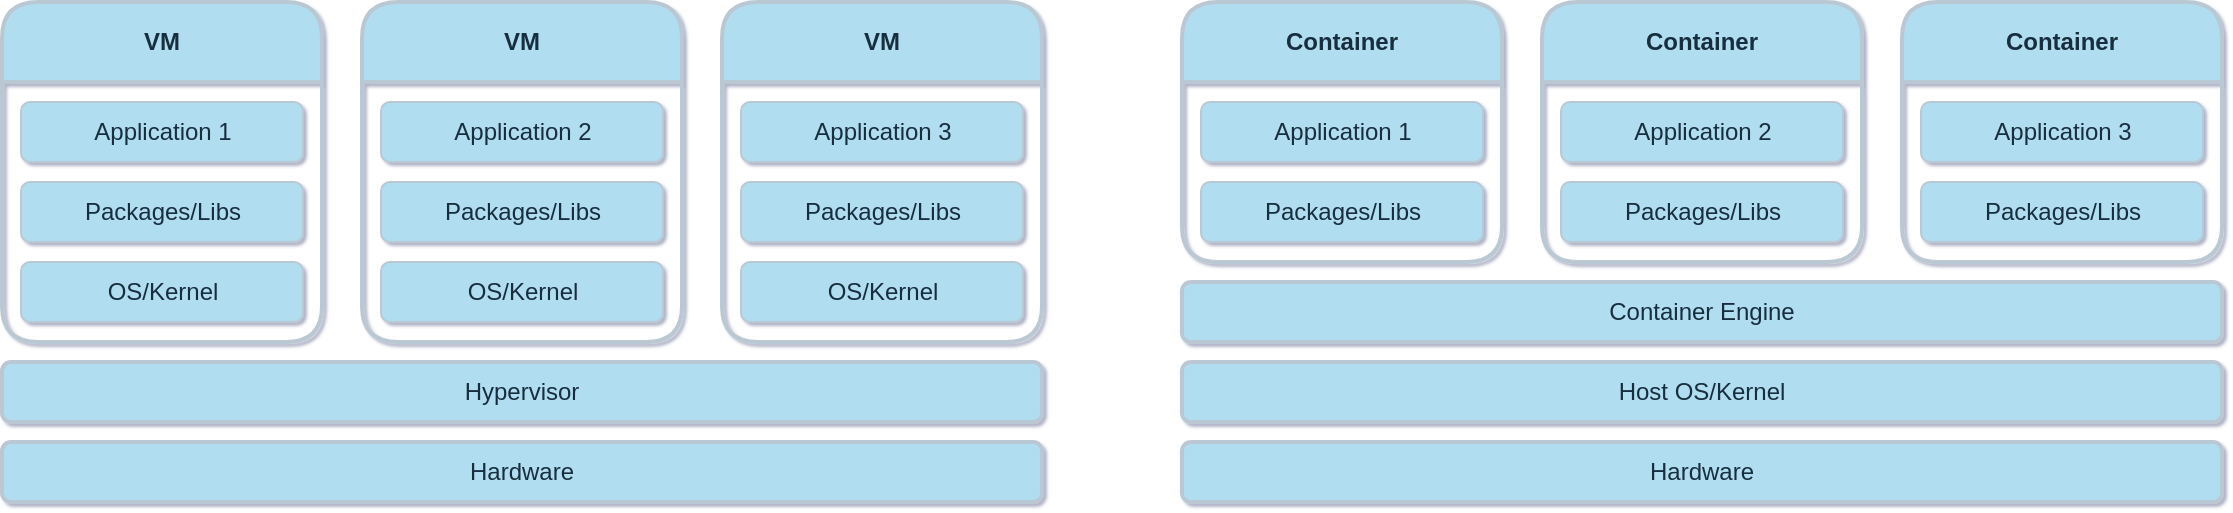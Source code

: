 <mxfile version="24.2.3" type="github">
  <diagram name="Page-1" id="NEoU70wVajL5JJv38msS">
    <mxGraphModel dx="1405" dy="801" grid="1" gridSize="10" guides="1" tooltips="1" connect="1" arrows="1" fold="1" page="0" pageScale="1" pageWidth="2380" pageHeight="3107" math="0" shadow="1">
      <root>
        <mxCell id="0" />
        <mxCell id="1" parent="0" />
        <mxCell id="mblLa4lRtX7iv2Hx7u9U-1" value="Container Engine" style="rounded=1;whiteSpace=wrap;html=1;strokeWidth=2;swimlaneLine=1;shadow=0;labelBackgroundColor=none;fillColor=#B1DDF0;strokeColor=#BAC8D3;fontColor=#182E3E;" vertex="1" parent="1">
          <mxGeometry x="870" y="360" width="520" height="30" as="geometry" />
        </mxCell>
        <mxCell id="mblLa4lRtX7iv2Hx7u9U-10" value="VM" style="swimlane;whiteSpace=wrap;html=1;startSize=40;swimlaneFillColor=none;strokeWidth=2;rounded=1;swimlaneLine=1;shadow=0;labelBackgroundColor=none;fillColor=#B1DDF0;strokeColor=#BAC8D3;fontColor=#182E3E;" vertex="1" parent="1">
          <mxGeometry x="280" y="220" width="160" height="170" as="geometry" />
        </mxCell>
        <mxCell id="mblLa4lRtX7iv2Hx7u9U-3" value="Application 1" style="rounded=1;whiteSpace=wrap;html=1;swimlaneLine=1;shadow=0;labelBackgroundColor=none;fillColor=#B1DDF0;strokeColor=#BAC8D3;fontColor=#182E3E;" vertex="1" parent="mblLa4lRtX7iv2Hx7u9U-10">
          <mxGeometry x="9.5" y="50" width="141" height="30" as="geometry" />
        </mxCell>
        <mxCell id="mblLa4lRtX7iv2Hx7u9U-6" value="Packages/Libs" style="rounded=1;whiteSpace=wrap;html=1;swimlaneLine=1;shadow=0;labelBackgroundColor=none;fillColor=#B1DDF0;strokeColor=#BAC8D3;fontColor=#182E3E;" vertex="1" parent="mblLa4lRtX7iv2Hx7u9U-10">
          <mxGeometry x="9.5" y="90" width="141" height="30" as="geometry" />
        </mxCell>
        <mxCell id="mblLa4lRtX7iv2Hx7u9U-9" value="OS/Kernel" style="rounded=1;whiteSpace=wrap;html=1;swimlaneLine=1;shadow=0;labelBackgroundColor=none;fillColor=#B1DDF0;strokeColor=#BAC8D3;fontColor=#182E3E;" vertex="1" parent="mblLa4lRtX7iv2Hx7u9U-10">
          <mxGeometry x="9.5" y="130" width="141" height="30" as="geometry" />
        </mxCell>
        <mxCell id="mblLa4lRtX7iv2Hx7u9U-20" value="Container" style="swimlane;whiteSpace=wrap;html=1;startSize=40;strokeWidth=2;rounded=1;swimlaneLine=1;shadow=0;labelBackgroundColor=none;fillColor=#B1DDF0;strokeColor=#BAC8D3;fontColor=#182E3E;" vertex="1" parent="1">
          <mxGeometry x="870" y="220" width="160" height="130" as="geometry" />
        </mxCell>
        <mxCell id="mblLa4lRtX7iv2Hx7u9U-21" value="Application 1" style="rounded=1;whiteSpace=wrap;html=1;swimlaneLine=1;shadow=0;labelBackgroundColor=none;fillColor=#B1DDF0;strokeColor=#BAC8D3;fontColor=#182E3E;" vertex="1" parent="mblLa4lRtX7iv2Hx7u9U-20">
          <mxGeometry x="9.5" y="50" width="141" height="30" as="geometry" />
        </mxCell>
        <mxCell id="mblLa4lRtX7iv2Hx7u9U-22" value="Packages/Libs" style="rounded=1;whiteSpace=wrap;html=1;swimlaneLine=1;shadow=0;labelBackgroundColor=none;fillColor=#B1DDF0;strokeColor=#BAC8D3;fontColor=#182E3E;" vertex="1" parent="mblLa4lRtX7iv2Hx7u9U-20">
          <mxGeometry x="9.5" y="90" width="141" height="30" as="geometry" />
        </mxCell>
        <mxCell id="mblLa4lRtX7iv2Hx7u9U-31" value="Host OS/Kernel" style="rounded=1;whiteSpace=wrap;html=1;strokeWidth=2;swimlaneLine=1;shadow=0;labelBackgroundColor=none;fillColor=#B1DDF0;strokeColor=#BAC8D3;fontColor=#182E3E;" vertex="1" parent="1">
          <mxGeometry x="870" y="400" width="520" height="30" as="geometry" />
        </mxCell>
        <mxCell id="mblLa4lRtX7iv2Hx7u9U-32" value="Hardware" style="rounded=1;whiteSpace=wrap;html=1;strokeWidth=2;swimlaneLine=1;shadow=0;labelBackgroundColor=none;fillColor=#B1DDF0;strokeColor=#BAC8D3;fontColor=#182E3E;" vertex="1" parent="1">
          <mxGeometry x="280" y="440" width="520" height="30" as="geometry" />
        </mxCell>
        <mxCell id="mblLa4lRtX7iv2Hx7u9U-33" value="Hardware" style="rounded=1;whiteSpace=wrap;html=1;strokeWidth=2;swimlaneLine=1;shadow=0;labelBackgroundColor=none;fillColor=#B1DDF0;strokeColor=#BAC8D3;fontColor=#182E3E;" vertex="1" parent="1">
          <mxGeometry x="870" y="440" width="520" height="30" as="geometry" />
        </mxCell>
        <mxCell id="mblLa4lRtX7iv2Hx7u9U-34" value="Hypervisor" style="rounded=1;whiteSpace=wrap;html=1;strokeWidth=2;swimlaneLine=1;shadow=0;labelBackgroundColor=none;fillColor=#B1DDF0;strokeColor=#BAC8D3;fontColor=#182E3E;" vertex="1" parent="1">
          <mxGeometry x="280" y="400" width="520" height="30" as="geometry" />
        </mxCell>
        <mxCell id="mblLa4lRtX7iv2Hx7u9U-35" value="VM" style="swimlane;whiteSpace=wrap;html=1;startSize=40;swimlaneFillColor=none;strokeWidth=2;rounded=1;swimlaneLine=1;shadow=0;labelBackgroundColor=none;fillColor=#B1DDF0;strokeColor=#BAC8D3;fontColor=#182E3E;" vertex="1" parent="1">
          <mxGeometry x="640" y="220" width="160" height="170" as="geometry" />
        </mxCell>
        <mxCell id="mblLa4lRtX7iv2Hx7u9U-36" value="Application 3" style="rounded=1;whiteSpace=wrap;html=1;swimlaneLine=1;shadow=0;labelBackgroundColor=none;fillColor=#B1DDF0;strokeColor=#BAC8D3;fontColor=#182E3E;" vertex="1" parent="mblLa4lRtX7iv2Hx7u9U-35">
          <mxGeometry x="9.5" y="50" width="141" height="30" as="geometry" />
        </mxCell>
        <mxCell id="mblLa4lRtX7iv2Hx7u9U-37" value="Packages/Libs" style="rounded=1;whiteSpace=wrap;html=1;swimlaneLine=1;shadow=0;labelBackgroundColor=none;fillColor=#B1DDF0;strokeColor=#BAC8D3;fontColor=#182E3E;" vertex="1" parent="mblLa4lRtX7iv2Hx7u9U-35">
          <mxGeometry x="9.5" y="90" width="141" height="30" as="geometry" />
        </mxCell>
        <mxCell id="mblLa4lRtX7iv2Hx7u9U-38" value="OS/Kernel" style="rounded=1;whiteSpace=wrap;html=1;swimlaneLine=1;shadow=0;labelBackgroundColor=none;fillColor=#B1DDF0;strokeColor=#BAC8D3;fontColor=#182E3E;" vertex="1" parent="mblLa4lRtX7iv2Hx7u9U-35">
          <mxGeometry x="9.5" y="130" width="141" height="30" as="geometry" />
        </mxCell>
        <mxCell id="mblLa4lRtX7iv2Hx7u9U-39" value="VM" style="swimlane;whiteSpace=wrap;html=1;startSize=40;swimlaneFillColor=none;strokeWidth=2;rounded=1;swimlaneLine=1;shadow=0;labelBackgroundColor=none;fillColor=#B1DDF0;strokeColor=#BAC8D3;fontColor=#182E3E;" vertex="1" parent="1">
          <mxGeometry x="460" y="220" width="160" height="170" as="geometry" />
        </mxCell>
        <mxCell id="mblLa4lRtX7iv2Hx7u9U-40" value="Application 2" style="rounded=1;whiteSpace=wrap;html=1;swimlaneLine=1;shadow=0;labelBackgroundColor=none;fillColor=#B1DDF0;strokeColor=#BAC8D3;fontColor=#182E3E;" vertex="1" parent="mblLa4lRtX7iv2Hx7u9U-39">
          <mxGeometry x="9.5" y="50" width="141" height="30" as="geometry" />
        </mxCell>
        <mxCell id="mblLa4lRtX7iv2Hx7u9U-41" value="Packages/Libs" style="rounded=1;whiteSpace=wrap;html=1;swimlaneLine=1;shadow=0;labelBackgroundColor=none;fillColor=#B1DDF0;strokeColor=#BAC8D3;fontColor=#182E3E;" vertex="1" parent="mblLa4lRtX7iv2Hx7u9U-39">
          <mxGeometry x="9.5" y="90" width="141" height="30" as="geometry" />
        </mxCell>
        <mxCell id="mblLa4lRtX7iv2Hx7u9U-42" value="OS/Kernel" style="rounded=1;whiteSpace=wrap;html=1;swimlaneLine=1;shadow=0;labelBackgroundColor=none;fillColor=#B1DDF0;strokeColor=#BAC8D3;fontColor=#182E3E;" vertex="1" parent="mblLa4lRtX7iv2Hx7u9U-39">
          <mxGeometry x="9.5" y="130" width="141" height="30" as="geometry" />
        </mxCell>
        <mxCell id="mblLa4lRtX7iv2Hx7u9U-44" value="Container" style="swimlane;whiteSpace=wrap;html=1;startSize=40;strokeWidth=2;rounded=1;swimlaneLine=1;shadow=0;labelBackgroundColor=none;fillColor=#B1DDF0;strokeColor=#BAC8D3;fontColor=#182E3E;" vertex="1" parent="1">
          <mxGeometry x="1050" y="220" width="160" height="130" as="geometry" />
        </mxCell>
        <mxCell id="mblLa4lRtX7iv2Hx7u9U-45" value="Application 2" style="rounded=1;whiteSpace=wrap;html=1;swimlaneLine=1;shadow=0;labelBackgroundColor=none;fillColor=#B1DDF0;strokeColor=#BAC8D3;fontColor=#182E3E;" vertex="1" parent="mblLa4lRtX7iv2Hx7u9U-44">
          <mxGeometry x="9.5" y="50" width="141" height="30" as="geometry" />
        </mxCell>
        <mxCell id="mblLa4lRtX7iv2Hx7u9U-46" value="Packages/Libs" style="rounded=1;whiteSpace=wrap;html=1;swimlaneLine=1;shadow=0;labelBackgroundColor=none;fillColor=#B1DDF0;strokeColor=#BAC8D3;fontColor=#182E3E;" vertex="1" parent="mblLa4lRtX7iv2Hx7u9U-44">
          <mxGeometry x="9.5" y="90" width="141" height="30" as="geometry" />
        </mxCell>
        <mxCell id="mblLa4lRtX7iv2Hx7u9U-47" value="Container" style="swimlane;whiteSpace=wrap;html=1;startSize=40;strokeWidth=2;rounded=1;swimlaneLine=1;shadow=0;labelBackgroundColor=none;fillColor=#B1DDF0;strokeColor=#BAC8D3;fontColor=#182E3E;" vertex="1" parent="1">
          <mxGeometry x="1230" y="220" width="160" height="130" as="geometry" />
        </mxCell>
        <mxCell id="mblLa4lRtX7iv2Hx7u9U-48" value="Application 3" style="rounded=1;whiteSpace=wrap;html=1;swimlaneLine=1;shadow=0;labelBackgroundColor=none;fillColor=#B1DDF0;strokeColor=#BAC8D3;fontColor=#182E3E;" vertex="1" parent="mblLa4lRtX7iv2Hx7u9U-47">
          <mxGeometry x="9.5" y="50" width="141" height="30" as="geometry" />
        </mxCell>
        <mxCell id="mblLa4lRtX7iv2Hx7u9U-49" value="Packages/Libs" style="rounded=1;whiteSpace=wrap;html=1;swimlaneLine=1;shadow=0;labelBackgroundColor=none;fillColor=#B1DDF0;strokeColor=#BAC8D3;fontColor=#182E3E;" vertex="1" parent="mblLa4lRtX7iv2Hx7u9U-47">
          <mxGeometry x="9.5" y="90" width="141" height="30" as="geometry" />
        </mxCell>
      </root>
    </mxGraphModel>
  </diagram>
</mxfile>
